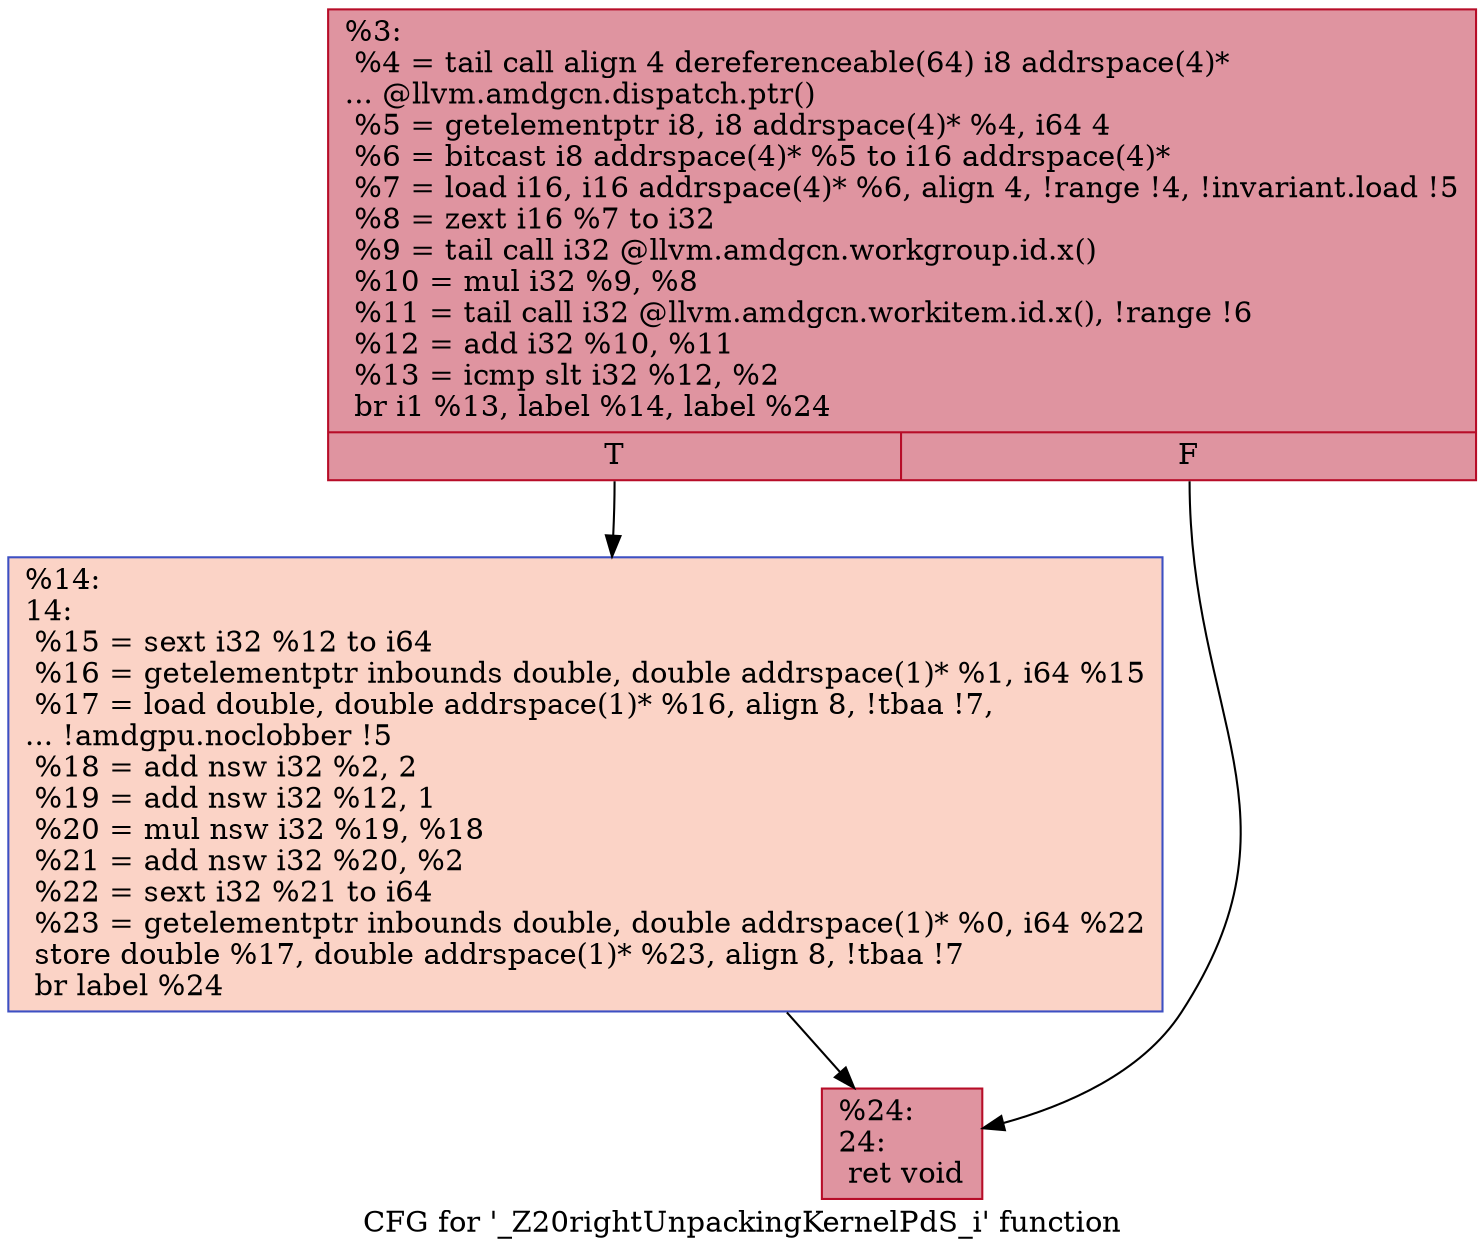 digraph "CFG for '_Z20rightUnpackingKernelPdS_i' function" {
	label="CFG for '_Z20rightUnpackingKernelPdS_i' function";

	Node0x49d40a0 [shape=record,color="#b70d28ff", style=filled, fillcolor="#b70d2870",label="{%3:\l  %4 = tail call align 4 dereferenceable(64) i8 addrspace(4)*\l... @llvm.amdgcn.dispatch.ptr()\l  %5 = getelementptr i8, i8 addrspace(4)* %4, i64 4\l  %6 = bitcast i8 addrspace(4)* %5 to i16 addrspace(4)*\l  %7 = load i16, i16 addrspace(4)* %6, align 4, !range !4, !invariant.load !5\l  %8 = zext i16 %7 to i32\l  %9 = tail call i32 @llvm.amdgcn.workgroup.id.x()\l  %10 = mul i32 %9, %8\l  %11 = tail call i32 @llvm.amdgcn.workitem.id.x(), !range !6\l  %12 = add i32 %10, %11\l  %13 = icmp slt i32 %12, %2\l  br i1 %13, label %14, label %24\l|{<s0>T|<s1>F}}"];
	Node0x49d40a0:s0 -> Node0x49d5fa0;
	Node0x49d40a0:s1 -> Node0x49d6030;
	Node0x49d5fa0 [shape=record,color="#3d50c3ff", style=filled, fillcolor="#f59c7d70",label="{%14:\l14:                                               \l  %15 = sext i32 %12 to i64\l  %16 = getelementptr inbounds double, double addrspace(1)* %1, i64 %15\l  %17 = load double, double addrspace(1)* %16, align 8, !tbaa !7,\l... !amdgpu.noclobber !5\l  %18 = add nsw i32 %2, 2\l  %19 = add nsw i32 %12, 1\l  %20 = mul nsw i32 %19, %18\l  %21 = add nsw i32 %20, %2\l  %22 = sext i32 %21 to i64\l  %23 = getelementptr inbounds double, double addrspace(1)* %0, i64 %22\l  store double %17, double addrspace(1)* %23, align 8, !tbaa !7\l  br label %24\l}"];
	Node0x49d5fa0 -> Node0x49d6030;
	Node0x49d6030 [shape=record,color="#b70d28ff", style=filled, fillcolor="#b70d2870",label="{%24:\l24:                                               \l  ret void\l}"];
}

